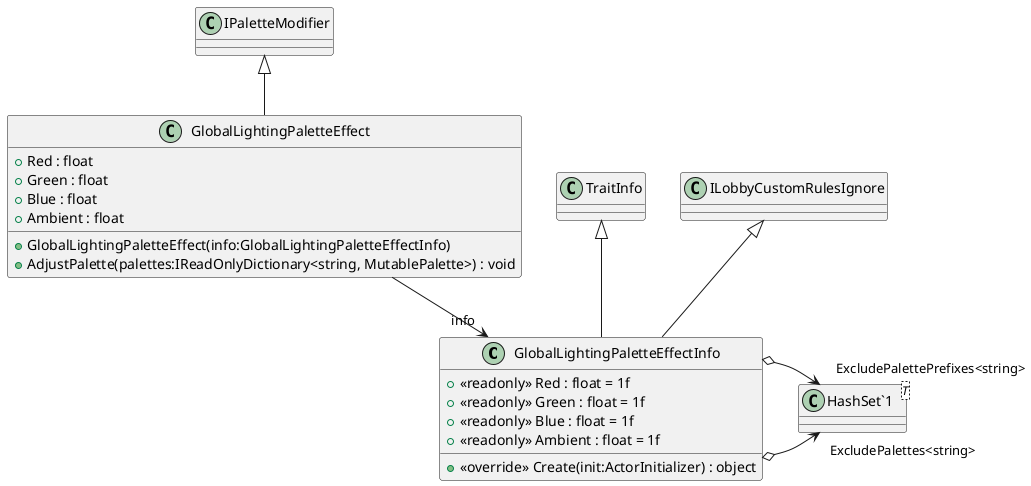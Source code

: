 @startuml
class GlobalLightingPaletteEffectInfo {
    + <<readonly>> Red : float = 1f
    + <<readonly>> Green : float = 1f
    + <<readonly>> Blue : float = 1f
    + <<readonly>> Ambient : float = 1f
    + <<override>> Create(init:ActorInitializer) : object
}
class GlobalLightingPaletteEffect {
    + Red : float
    + Green : float
    + Blue : float
    + Ambient : float
    + GlobalLightingPaletteEffect(info:GlobalLightingPaletteEffectInfo)
    + AdjustPalette(palettes:IReadOnlyDictionary<string, MutablePalette>) : void
}
class "HashSet`1"<T> {
}
TraitInfo <|-- GlobalLightingPaletteEffectInfo
ILobbyCustomRulesIgnore <|-- GlobalLightingPaletteEffectInfo
GlobalLightingPaletteEffectInfo o-> "ExcludePalettes<string>" "HashSet`1"
GlobalLightingPaletteEffectInfo o-> "ExcludePalettePrefixes<string>" "HashSet`1"
IPaletteModifier <|-- GlobalLightingPaletteEffect
GlobalLightingPaletteEffect --> "info" GlobalLightingPaletteEffectInfo
@enduml
